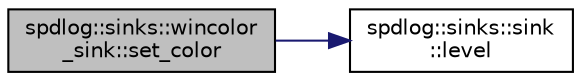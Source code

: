 digraph "spdlog::sinks::wincolor_sink::set_color"
{
  edge [fontname="Helvetica",fontsize="10",labelfontname="Helvetica",labelfontsize="10"];
  node [fontname="Helvetica",fontsize="10",shape=record];
  rankdir="LR";
  Node1 [label="spdlog::sinks::wincolor\l_sink::set_color",height=0.2,width=0.4,color="black", fillcolor="grey75", style="filled" fontcolor="black"];
  Node1 -> Node2 [color="midnightblue",fontsize="10",style="solid",fontname="Helvetica"];
  Node2 [label="spdlog::sinks::sink\l::level",height=0.2,width=0.4,color="black", fillcolor="white", style="filled",URL="$classspdlog_1_1sinks_1_1sink.html#a026877b46301b9bd0d22afc65c2f3eca"];
}
